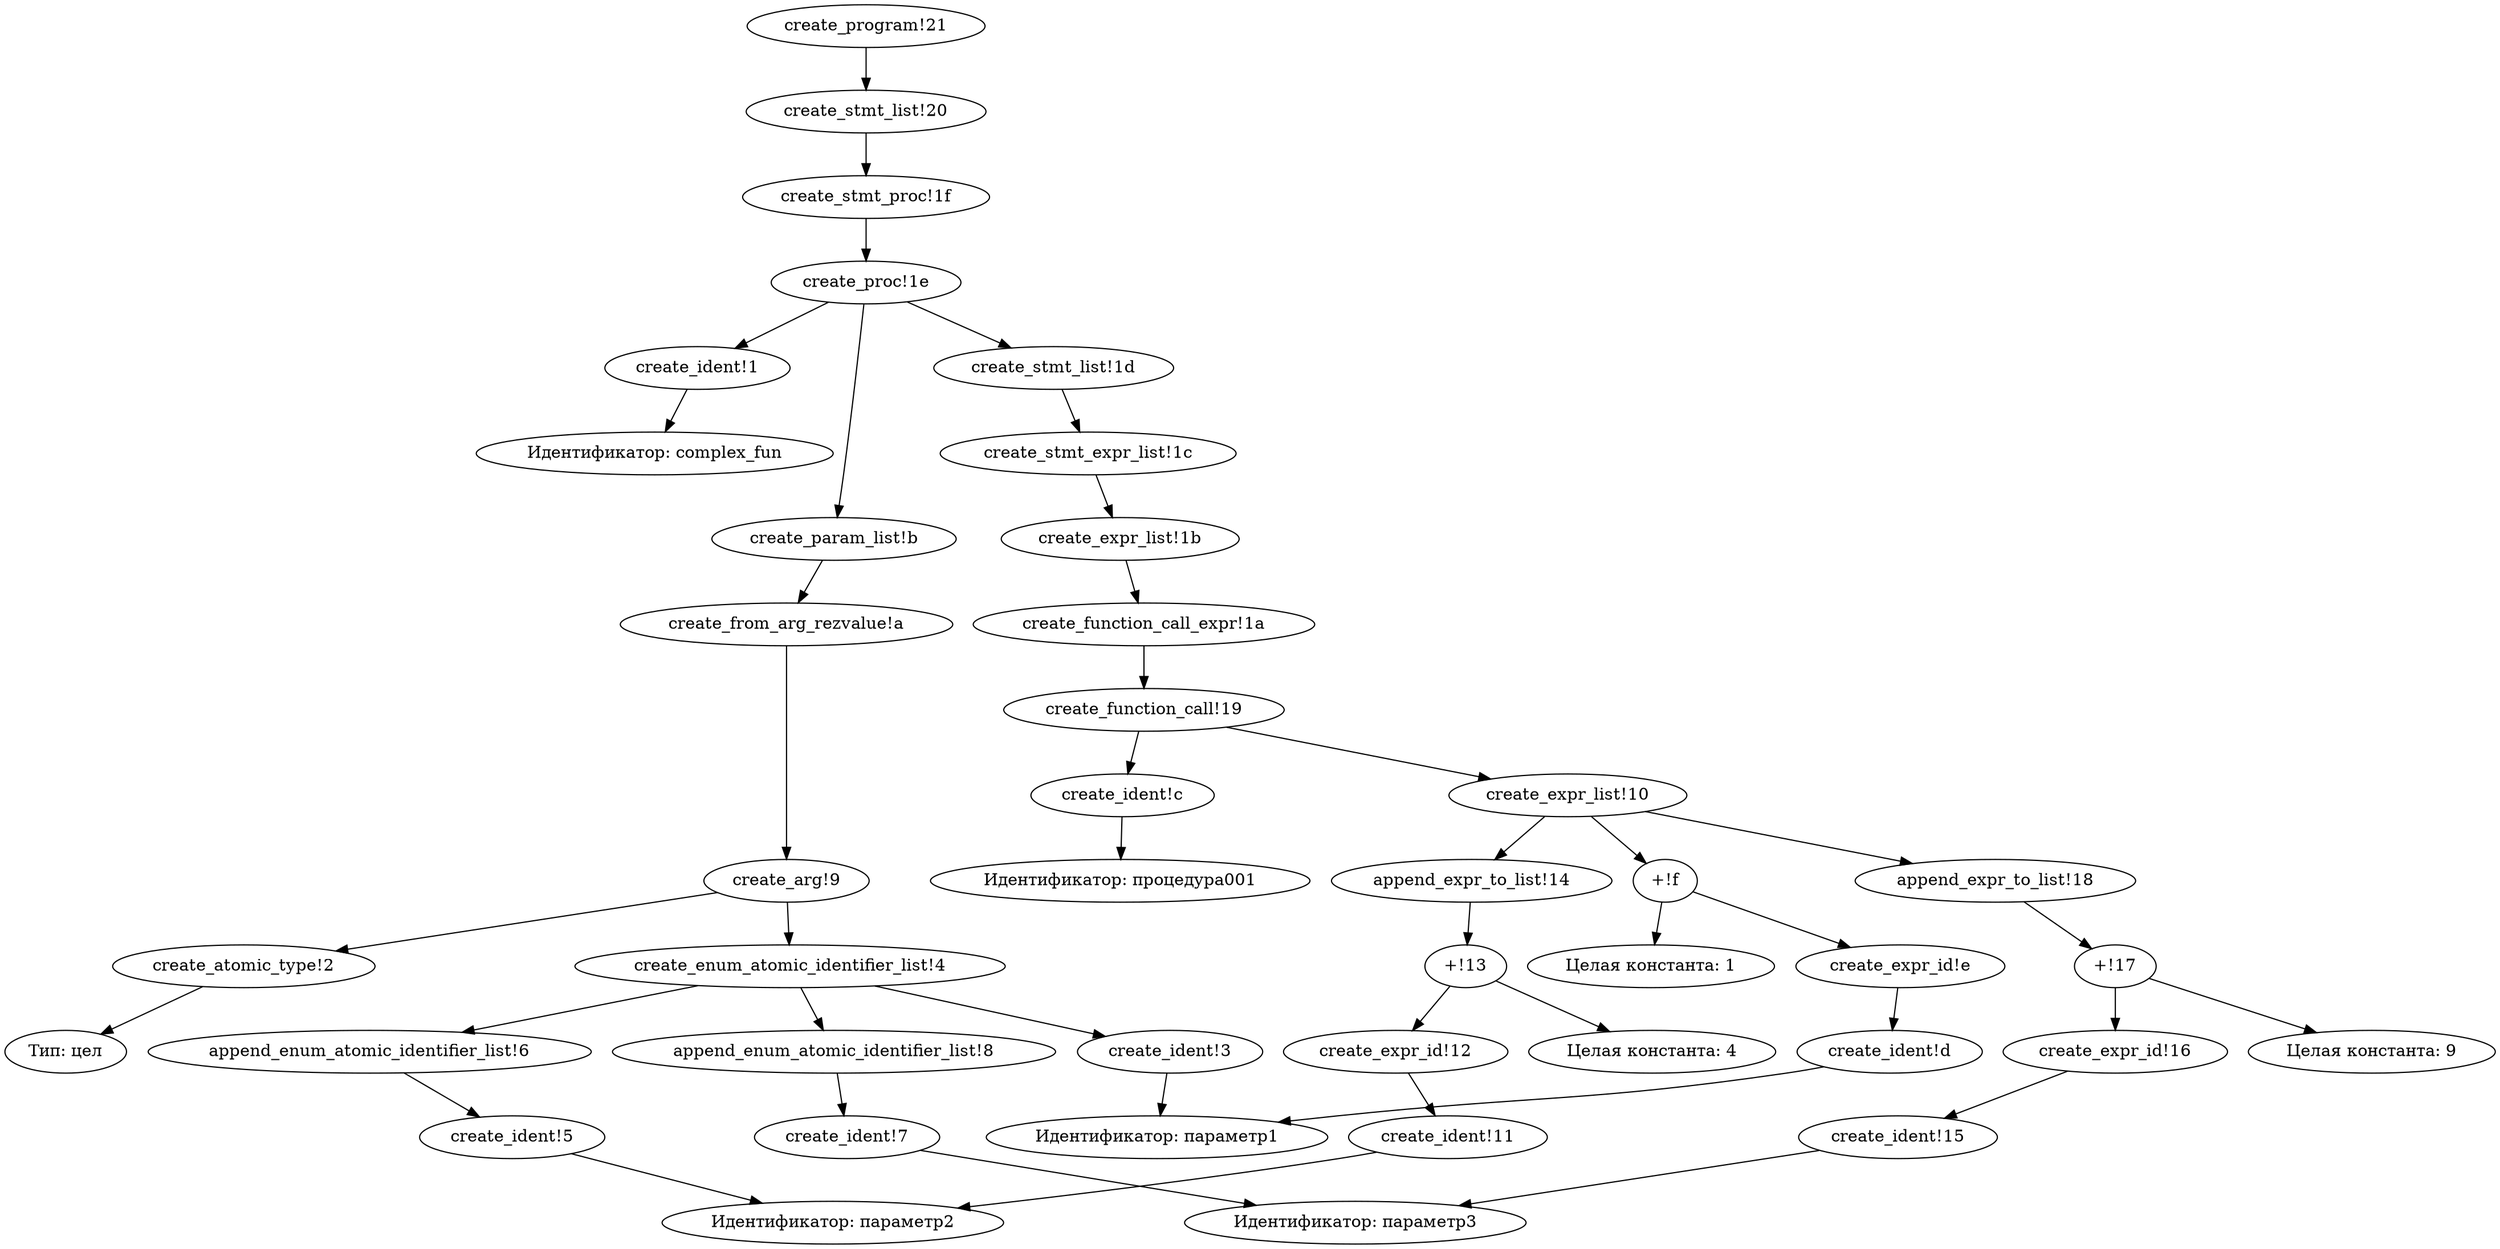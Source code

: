 digraph KumirTree {
"create_ident!1" -> "Идентификатор: complex_fun";
"create_atomic_type!2" -> "Тип: цел";
"create_ident!3" -> "Идентификатор: параметр1";
"create_enum_atomic_identifier_list!4" -> "create_ident!3";
"create_ident!5" -> "Идентификатор: параметр2";
"create_enum_atomic_identifier_list!4" -> "append_enum_atomic_identifier_list!6";
"append_enum_atomic_identifier_list!6" -> "create_ident!5";
"create_ident!7" -> "Идентификатор: параметр3";
"create_enum_atomic_identifier_list!4" -> "append_enum_atomic_identifier_list!8";
"append_enum_atomic_identifier_list!8" -> "create_ident!7";
"create_arg!9" -> "create_atomic_type!2";
"create_arg!9" -> "create_enum_atomic_identifier_list!4";
"create_from_arg_rezvalue!a" -> "create_arg!9";
"create_param_list!b" -> "create_from_arg_rezvalue!a";
"create_ident!c" -> "Идентификатор: процедура001";
"create_ident!d" -> "Идентификатор: параметр1";
"create_expr_id!e" -> "create_ident!d";
"+!f" -> "create_expr_id!e";
"+!f" -> "Целая константа: 1";
"create_expr_list!10" -> "+!f";
"create_ident!11" -> "Идентификатор: параметр2";
"create_expr_id!12" -> "create_ident!11";
"+!13" -> "create_expr_id!12";
"+!13" -> "Целая константа: 4";
"create_expr_list!10" -> "append_expr_to_list!14";
"append_expr_to_list!14" -> "+!13";
"create_ident!15" -> "Идентификатор: параметр3";
"create_expr_id!16" -> "create_ident!15";
"+!17" -> "create_expr_id!16";
"+!17" -> "Целая константа: 9";
"create_expr_list!10" -> "append_expr_to_list!18";
"append_expr_to_list!18" -> "+!17";
"create_function_call!19" -> "create_ident!c";
"create_function_call!19" -> "create_expr_list!10";
"create_function_call_expr!1a" -> "create_function_call!19";
"create_expr_list!1b" -> "create_function_call_expr!1a";
"create_stmt_expr_list!1c" -> "create_expr_list!1b";
"create_stmt_list!1d" -> "create_stmt_expr_list!1c";
"create_proc!1e" -> "create_ident!1";
"create_proc!1e" -> "create_param_list!b";
"create_proc!1e" -> "create_stmt_list!1d";
"create_stmt_proc!1f" -> "create_proc!1e";
"create_stmt_list!20" -> "create_stmt_proc!1f";
"create_program!21" -> "create_stmt_list!20";
 } 